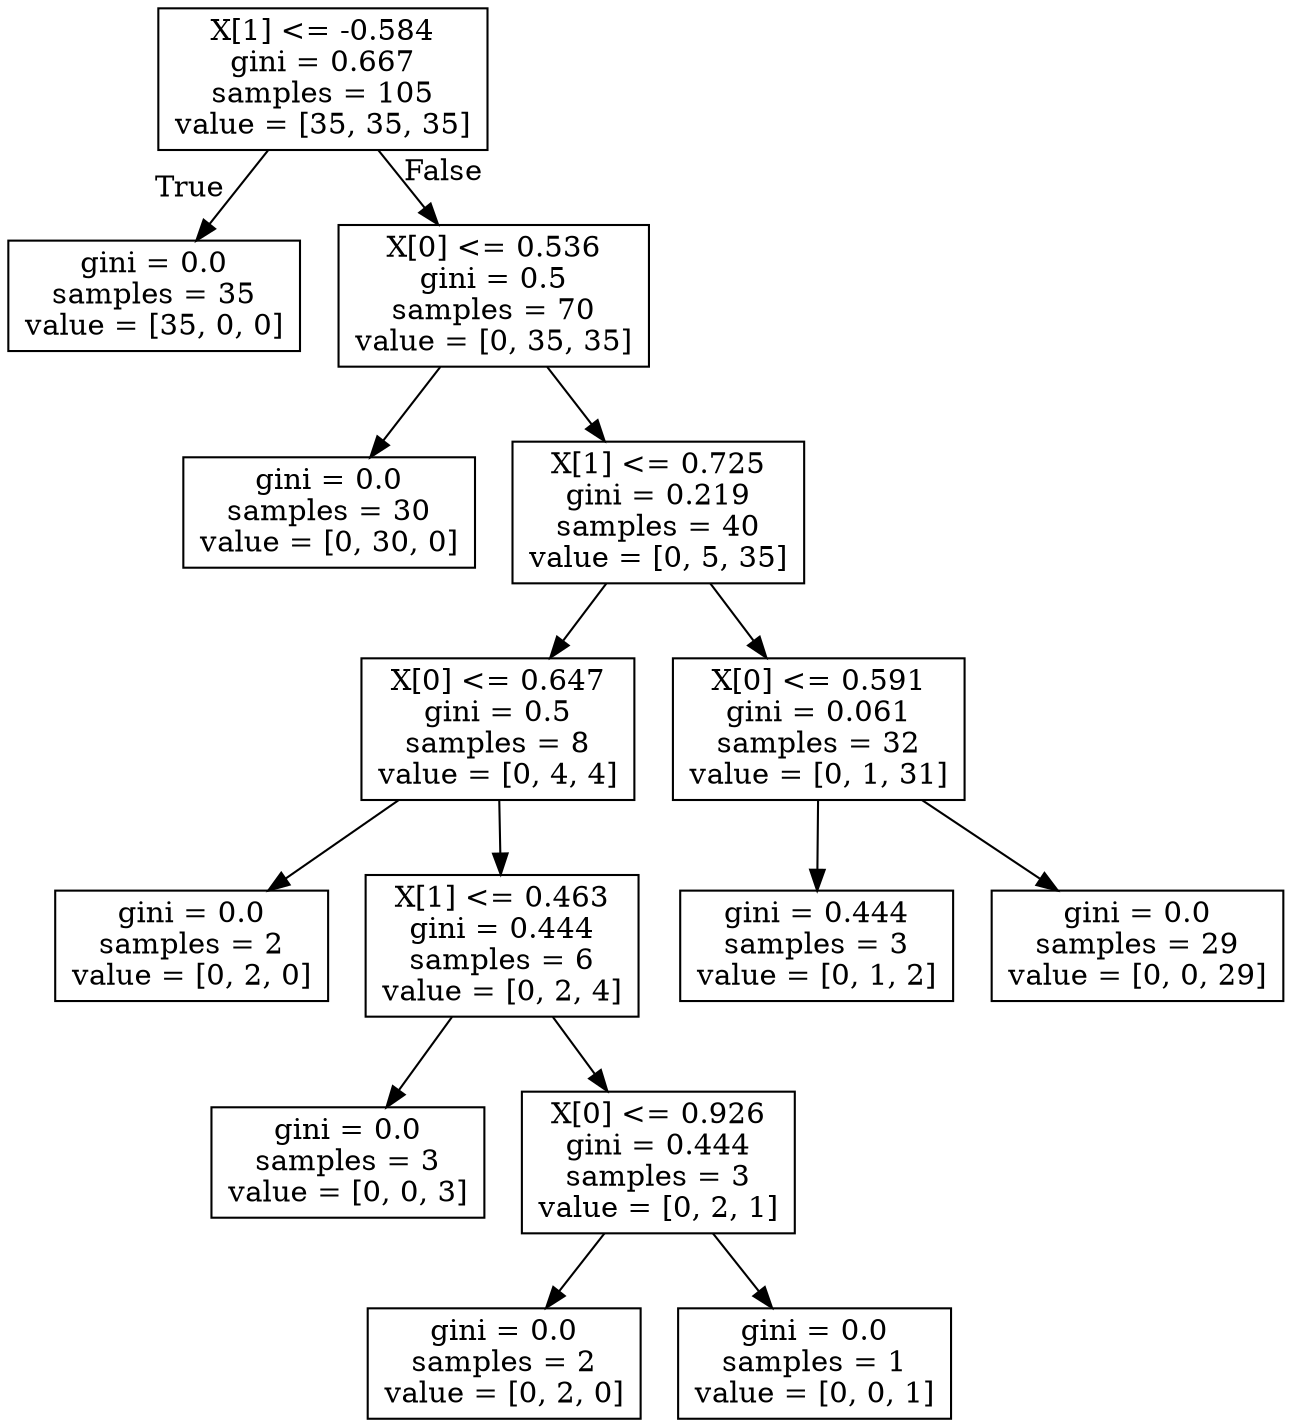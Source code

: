 digraph Tree {
node [shape=box] ;
0 [label="X[1] <= -0.584\ngini = 0.667\nsamples = 105\nvalue = [35, 35, 35]"] ;
1 [label="gini = 0.0\nsamples = 35\nvalue = [35, 0, 0]"] ;
0 -> 1 [labeldistance=2.5, labelangle=45, headlabel="True"] ;
2 [label="X[0] <= 0.536\ngini = 0.5\nsamples = 70\nvalue = [0, 35, 35]"] ;
0 -> 2 [labeldistance=2.5, labelangle=-45, headlabel="False"] ;
3 [label="gini = 0.0\nsamples = 30\nvalue = [0, 30, 0]"] ;
2 -> 3 ;
4 [label="X[1] <= 0.725\ngini = 0.219\nsamples = 40\nvalue = [0, 5, 35]"] ;
2 -> 4 ;
5 [label="X[0] <= 0.647\ngini = 0.5\nsamples = 8\nvalue = [0, 4, 4]"] ;
4 -> 5 ;
6 [label="gini = 0.0\nsamples = 2\nvalue = [0, 2, 0]"] ;
5 -> 6 ;
7 [label="X[1] <= 0.463\ngini = 0.444\nsamples = 6\nvalue = [0, 2, 4]"] ;
5 -> 7 ;
8 [label="gini = 0.0\nsamples = 3\nvalue = [0, 0, 3]"] ;
7 -> 8 ;
9 [label="X[0] <= 0.926\ngini = 0.444\nsamples = 3\nvalue = [0, 2, 1]"] ;
7 -> 9 ;
10 [label="gini = 0.0\nsamples = 2\nvalue = [0, 2, 0]"] ;
9 -> 10 ;
11 [label="gini = 0.0\nsamples = 1\nvalue = [0, 0, 1]"] ;
9 -> 11 ;
12 [label="X[0] <= 0.591\ngini = 0.061\nsamples = 32\nvalue = [0, 1, 31]"] ;
4 -> 12 ;
13 [label="gini = 0.444\nsamples = 3\nvalue = [0, 1, 2]"] ;
12 -> 13 ;
14 [label="gini = 0.0\nsamples = 29\nvalue = [0, 0, 29]"] ;
12 -> 14 ;
}